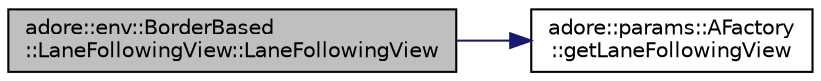 digraph "adore::env::BorderBased::LaneFollowingView::LaneFollowingView"
{
 // LATEX_PDF_SIZE
  edge [fontname="Helvetica",fontsize="10",labelfontname="Helvetica",labelfontsize="10"];
  node [fontname="Helvetica",fontsize="10",shape=record];
  rankdir="LR";
  Node1 [label="adore::env::BorderBased\l::LaneFollowingView::LaneFollowingView",height=0.2,width=0.4,color="black", fillcolor="grey75", style="filled", fontcolor="black",tooltip="Construct a new LaneFollowingView object."];
  Node1 -> Node2 [color="midnightblue",fontsize="10",style="solid",fontname="Helvetica"];
  Node2 [label="adore::params::AFactory\l::getLaneFollowingView",height=0.2,width=0.4,color="black", fillcolor="white", style="filled",URL="$classadore_1_1params_1_1AFactory.html#a6e32e007340f65c989fcf93c6f4e66ff",tooltip=" "];
}
